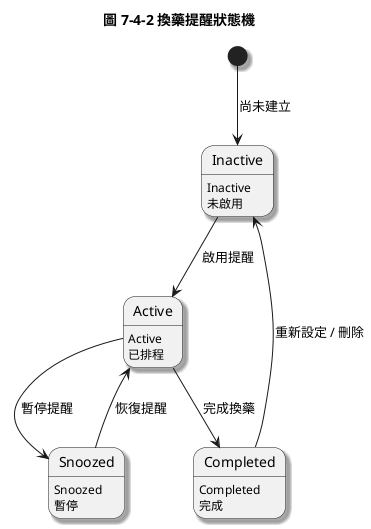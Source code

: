 @startuml
title 圖 7-4-2 換藥提醒狀態機
skinparam shadowing true

[*] --> Inactive : 尚未建立

Inactive : Inactive\n未啟用
Inactive --> Active : 啟用提醒

Active : Active\n已排程
Active --> Snoozed : 暫停提醒
Snoozed : Snoozed\n暫停
Snoozed --> Active : 恢復提醒

Active --> Completed : 完成換藥
Completed : Completed\n完成
Completed --> Inactive : 重新設定 / 刪除
@enduml